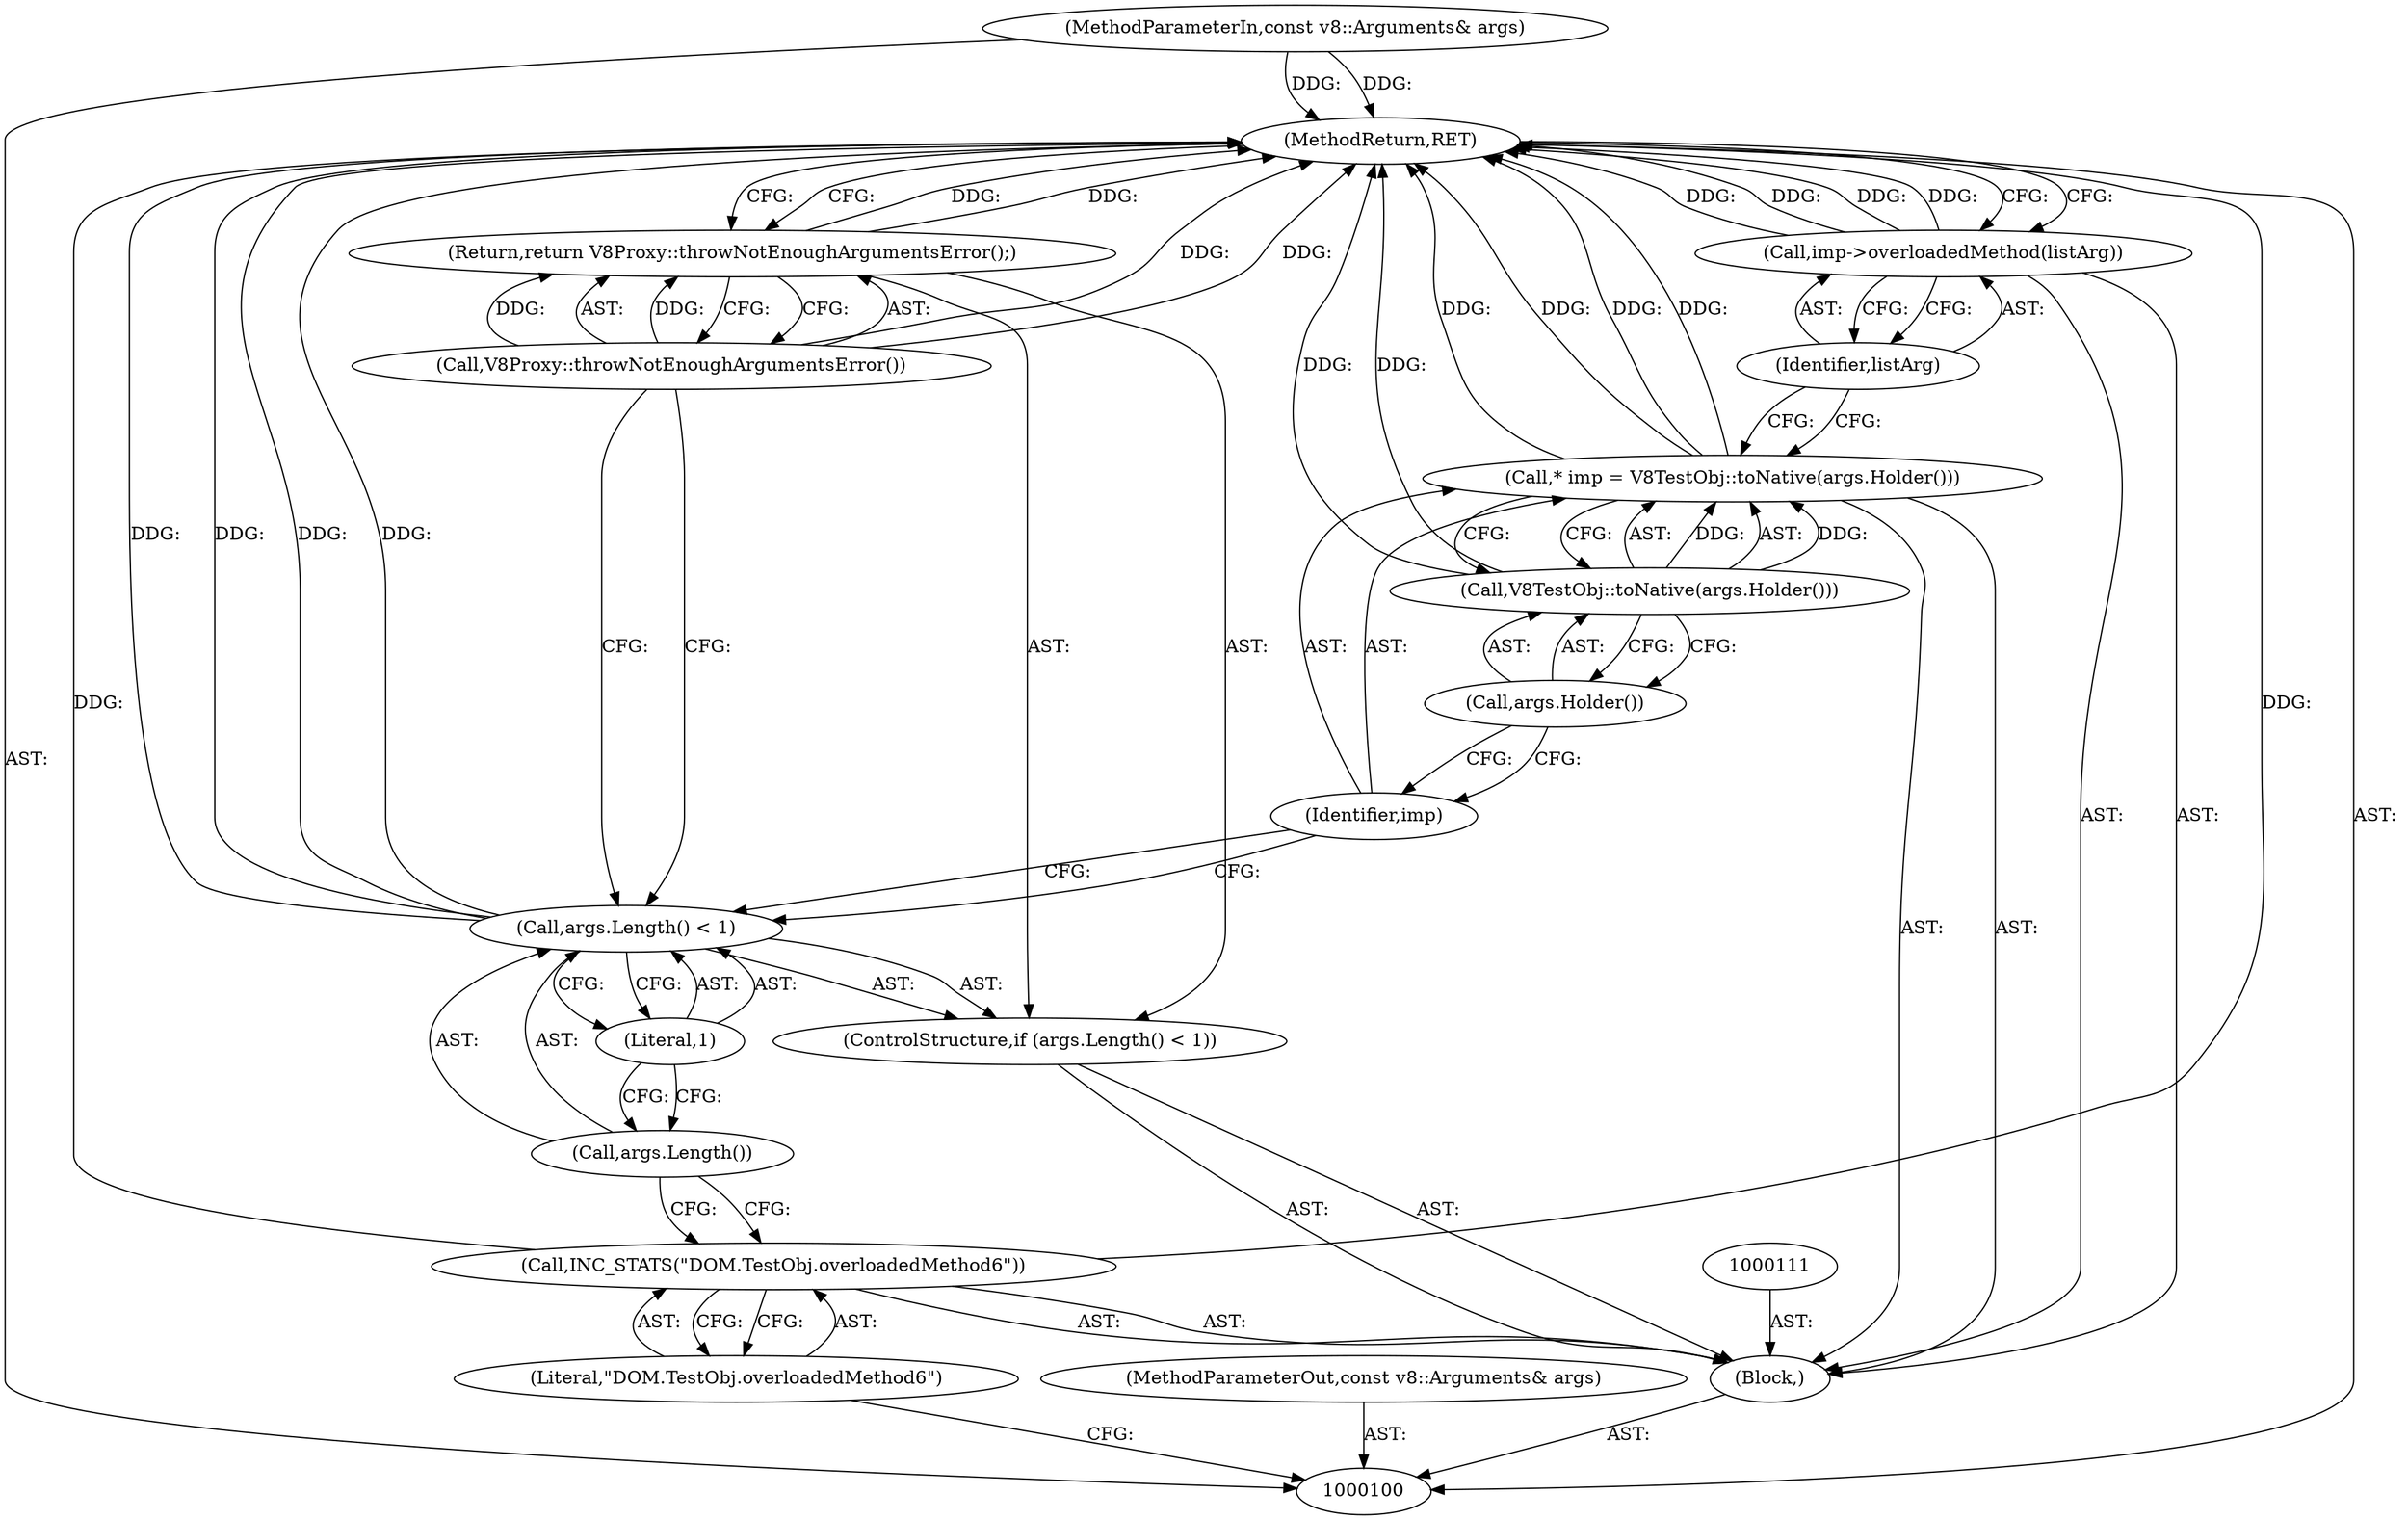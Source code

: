 digraph "1_Chrome_e9372a1bfd3588a80fcf49aa07321f0971dd6091_36" {
"1000118" [label="(MethodReturn,RET)"];
"1000101" [label="(MethodParameterIn,const v8::Arguments& args)"];
"1000157" [label="(MethodParameterOut,const v8::Arguments& args)"];
"1000102" [label="(Block,)"];
"1000104" [label="(Literal,\"DOM.TestObj.overloadedMethod6\")"];
"1000103" [label="(Call,INC_STATS(\"DOM.TestObj.overloadedMethod6\"))"];
"1000108" [label="(Literal,1)"];
"1000105" [label="(ControlStructure,if (args.Length() < 1))"];
"1000106" [label="(Call,args.Length() < 1)"];
"1000107" [label="(Call,args.Length())"];
"1000110" [label="(Call,V8Proxy::throwNotEnoughArgumentsError())"];
"1000109" [label="(Return,return V8Proxy::throwNotEnoughArgumentsError();)"];
"1000112" [label="(Call,* imp = V8TestObj::toNative(args.Holder()))"];
"1000113" [label="(Identifier,imp)"];
"1000114" [label="(Call,V8TestObj::toNative(args.Holder()))"];
"1000115" [label="(Call,args.Holder())"];
"1000117" [label="(Identifier,listArg)"];
"1000116" [label="(Call,imp->overloadedMethod(listArg))"];
"1000118" -> "1000100"  [label="AST: "];
"1000118" -> "1000109"  [label="CFG: "];
"1000118" -> "1000116"  [label="CFG: "];
"1000116" -> "1000118"  [label="DDG: "];
"1000116" -> "1000118"  [label="DDG: "];
"1000106" -> "1000118"  [label="DDG: "];
"1000106" -> "1000118"  [label="DDG: "];
"1000112" -> "1000118"  [label="DDG: "];
"1000112" -> "1000118"  [label="DDG: "];
"1000103" -> "1000118"  [label="DDG: "];
"1000114" -> "1000118"  [label="DDG: "];
"1000101" -> "1000118"  [label="DDG: "];
"1000110" -> "1000118"  [label="DDG: "];
"1000109" -> "1000118"  [label="DDG: "];
"1000101" -> "1000100"  [label="AST: "];
"1000101" -> "1000118"  [label="DDG: "];
"1000157" -> "1000100"  [label="AST: "];
"1000102" -> "1000100"  [label="AST: "];
"1000103" -> "1000102"  [label="AST: "];
"1000105" -> "1000102"  [label="AST: "];
"1000111" -> "1000102"  [label="AST: "];
"1000112" -> "1000102"  [label="AST: "];
"1000116" -> "1000102"  [label="AST: "];
"1000104" -> "1000103"  [label="AST: "];
"1000104" -> "1000100"  [label="CFG: "];
"1000103" -> "1000104"  [label="CFG: "];
"1000103" -> "1000102"  [label="AST: "];
"1000103" -> "1000104"  [label="CFG: "];
"1000104" -> "1000103"  [label="AST: "];
"1000107" -> "1000103"  [label="CFG: "];
"1000103" -> "1000118"  [label="DDG: "];
"1000108" -> "1000106"  [label="AST: "];
"1000108" -> "1000107"  [label="CFG: "];
"1000106" -> "1000108"  [label="CFG: "];
"1000105" -> "1000102"  [label="AST: "];
"1000106" -> "1000105"  [label="AST: "];
"1000109" -> "1000105"  [label="AST: "];
"1000106" -> "1000105"  [label="AST: "];
"1000106" -> "1000108"  [label="CFG: "];
"1000107" -> "1000106"  [label="AST: "];
"1000108" -> "1000106"  [label="AST: "];
"1000110" -> "1000106"  [label="CFG: "];
"1000113" -> "1000106"  [label="CFG: "];
"1000106" -> "1000118"  [label="DDG: "];
"1000106" -> "1000118"  [label="DDG: "];
"1000107" -> "1000106"  [label="AST: "];
"1000107" -> "1000103"  [label="CFG: "];
"1000108" -> "1000107"  [label="CFG: "];
"1000110" -> "1000109"  [label="AST: "];
"1000110" -> "1000106"  [label="CFG: "];
"1000109" -> "1000110"  [label="CFG: "];
"1000110" -> "1000118"  [label="DDG: "];
"1000110" -> "1000109"  [label="DDG: "];
"1000109" -> "1000105"  [label="AST: "];
"1000109" -> "1000110"  [label="CFG: "];
"1000110" -> "1000109"  [label="AST: "];
"1000118" -> "1000109"  [label="CFG: "];
"1000109" -> "1000118"  [label="DDG: "];
"1000110" -> "1000109"  [label="DDG: "];
"1000112" -> "1000102"  [label="AST: "];
"1000112" -> "1000114"  [label="CFG: "];
"1000113" -> "1000112"  [label="AST: "];
"1000114" -> "1000112"  [label="AST: "];
"1000117" -> "1000112"  [label="CFG: "];
"1000112" -> "1000118"  [label="DDG: "];
"1000112" -> "1000118"  [label="DDG: "];
"1000114" -> "1000112"  [label="DDG: "];
"1000113" -> "1000112"  [label="AST: "];
"1000113" -> "1000106"  [label="CFG: "];
"1000115" -> "1000113"  [label="CFG: "];
"1000114" -> "1000112"  [label="AST: "];
"1000114" -> "1000115"  [label="CFG: "];
"1000115" -> "1000114"  [label="AST: "];
"1000112" -> "1000114"  [label="CFG: "];
"1000114" -> "1000118"  [label="DDG: "];
"1000114" -> "1000112"  [label="DDG: "];
"1000115" -> "1000114"  [label="AST: "];
"1000115" -> "1000113"  [label="CFG: "];
"1000114" -> "1000115"  [label="CFG: "];
"1000117" -> "1000116"  [label="AST: "];
"1000117" -> "1000112"  [label="CFG: "];
"1000116" -> "1000117"  [label="CFG: "];
"1000116" -> "1000102"  [label="AST: "];
"1000116" -> "1000117"  [label="CFG: "];
"1000117" -> "1000116"  [label="AST: "];
"1000118" -> "1000116"  [label="CFG: "];
"1000116" -> "1000118"  [label="DDG: "];
"1000116" -> "1000118"  [label="DDG: "];
}
